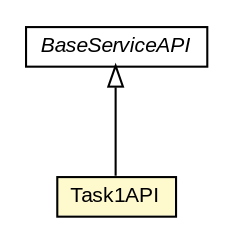 #!/usr/local/bin/dot
#
# Class diagram 
# Generated by UMLGraph version R5_6-24-gf6e263 (http://www.umlgraph.org/)
#

digraph G {
	edge [fontname="arial",fontsize=10,labelfontname="arial",labelfontsize=10];
	node [fontname="arial",fontsize=10,shape=plaintext];
	nodesep=0.25;
	ranksep=0.5;
	// com.mycompany.task1.api.Task1API
	c401 [label=<<table title="com.mycompany.task1.api.Task1API" border="0" cellborder="1" cellspacing="0" cellpadding="2" port="p" bgcolor="lemonChiffon" href="./Task1API.html">
		<tr><td><table border="0" cellspacing="0" cellpadding="1">
<tr><td align="center" balign="center"> Task1API </td></tr>
		</table></td></tr>
		</table>>, URL="./Task1API.html", fontname="arial", fontcolor="black", fontsize=10.0];
	//com.mycompany.task1.api.Task1API extends com.mycompany.commons.api.BaseServiceAPI
	c419:p -> c401:p [dir=back,arrowtail=empty];
	// com.mycompany.commons.api.BaseServiceAPI
	c419 [label=<<table title="com.mycompany.commons.api.BaseServiceAPI" border="0" cellborder="1" cellspacing="0" cellpadding="2" port="p" href="http://java.sun.com/j2se/1.4.2/docs/api/com/mycompany/commons/api/BaseServiceAPI.html">
		<tr><td><table border="0" cellspacing="0" cellpadding="1">
<tr><td align="center" balign="center"><font face="arial italic"> BaseServiceAPI </font></td></tr>
		</table></td></tr>
		</table>>, URL="http://java.sun.com/j2se/1.4.2/docs/api/com/mycompany/commons/api/BaseServiceAPI.html", fontname="arial", fontcolor="black", fontsize=10.0];
}


